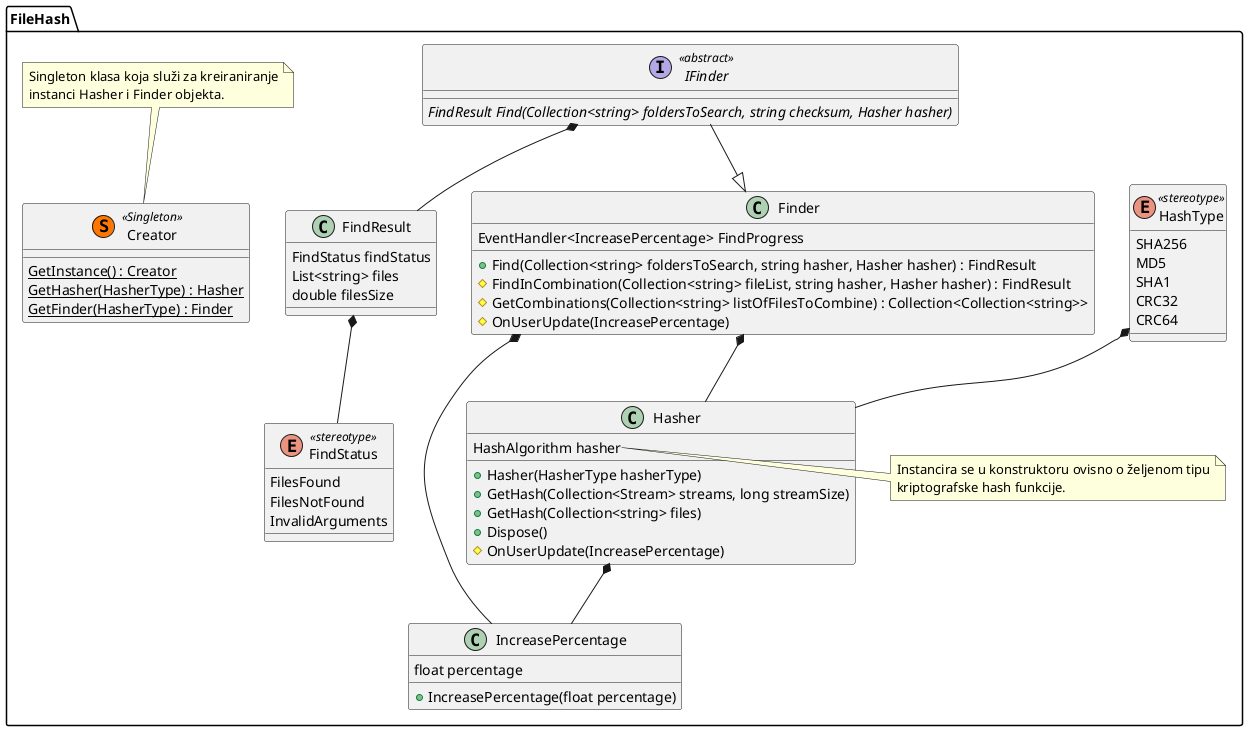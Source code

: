 @startuml FileHashBackendClassDiagram



namespace FileHash{

    class IncreasePercentage{
        float percentage
        +IncreasePercentage(float percentage)
    }

    enum HasherType as "HashType" <<stereotype>> {
        SHA256
        MD5
        SHA1
        CRC32
        CRC64 
    }

    enum FindStatus as "FindStatus" <<stereotype>> {
        FilesFound
        FilesNotFound
        InvalidArguments
    }

    class FindResult
    {
        FindStatus findStatus
        List<string> files
        double filesSize
    }

    interface IFinder<<abstract>>{
        {abstract} FindResult Find(Collection<string> foldersToSearch, string checksum, Hasher hasher)
    }

    class Hasher{
        HashAlgorithm hasher
        +Hasher(HasherType hasherType)
        +GetHash(Collection<Stream> streams, long streamSize)
        +GetHash(Collection<string> files)
        +Dispose()
        #OnUserUpdate(IncreasePercentage)
    }

    class Finder{
        +Find(Collection<string> foldersToSearch, string hasher, Hasher hasher) : FindResult
        #FindInCombination(Collection<string> fileList, string hasher, Hasher hasher) : FindResult
        #GetCombinations(Collection<string> listOfFilesToCombine) : Collection<Collection<string>>
        #OnUserUpdate(IncreasePercentage)

        EventHandler<IncreasePercentage> FindProgress
    }
    
    class Creator << (S,#FF7700) Singleton >> {
        {static} GetInstance() : Creator
        {static} GetHasher(HasherType) : Hasher
        {static} GetFinder(HasherType) : Finder
    }

    FindResult *-- FindStatus
    HasherType *-- Hasher 
    Finder *-- Hasher
    IFinder *-- FindResult
    IFinder --|> Finder
    Finder *-- IncreasePercentage
    Hasher *-- IncreasePercentage

    note right of Hasher::hasher
        Instancira se u konstruktoru ovisno o željenom tipu
        kriptografske hash funkcije.
    end note

    note top of Creator
        Singleton klasa koja služi za kreiraniranje
        instanci Hasher i Finder objekta.
    end note
}

@enduml